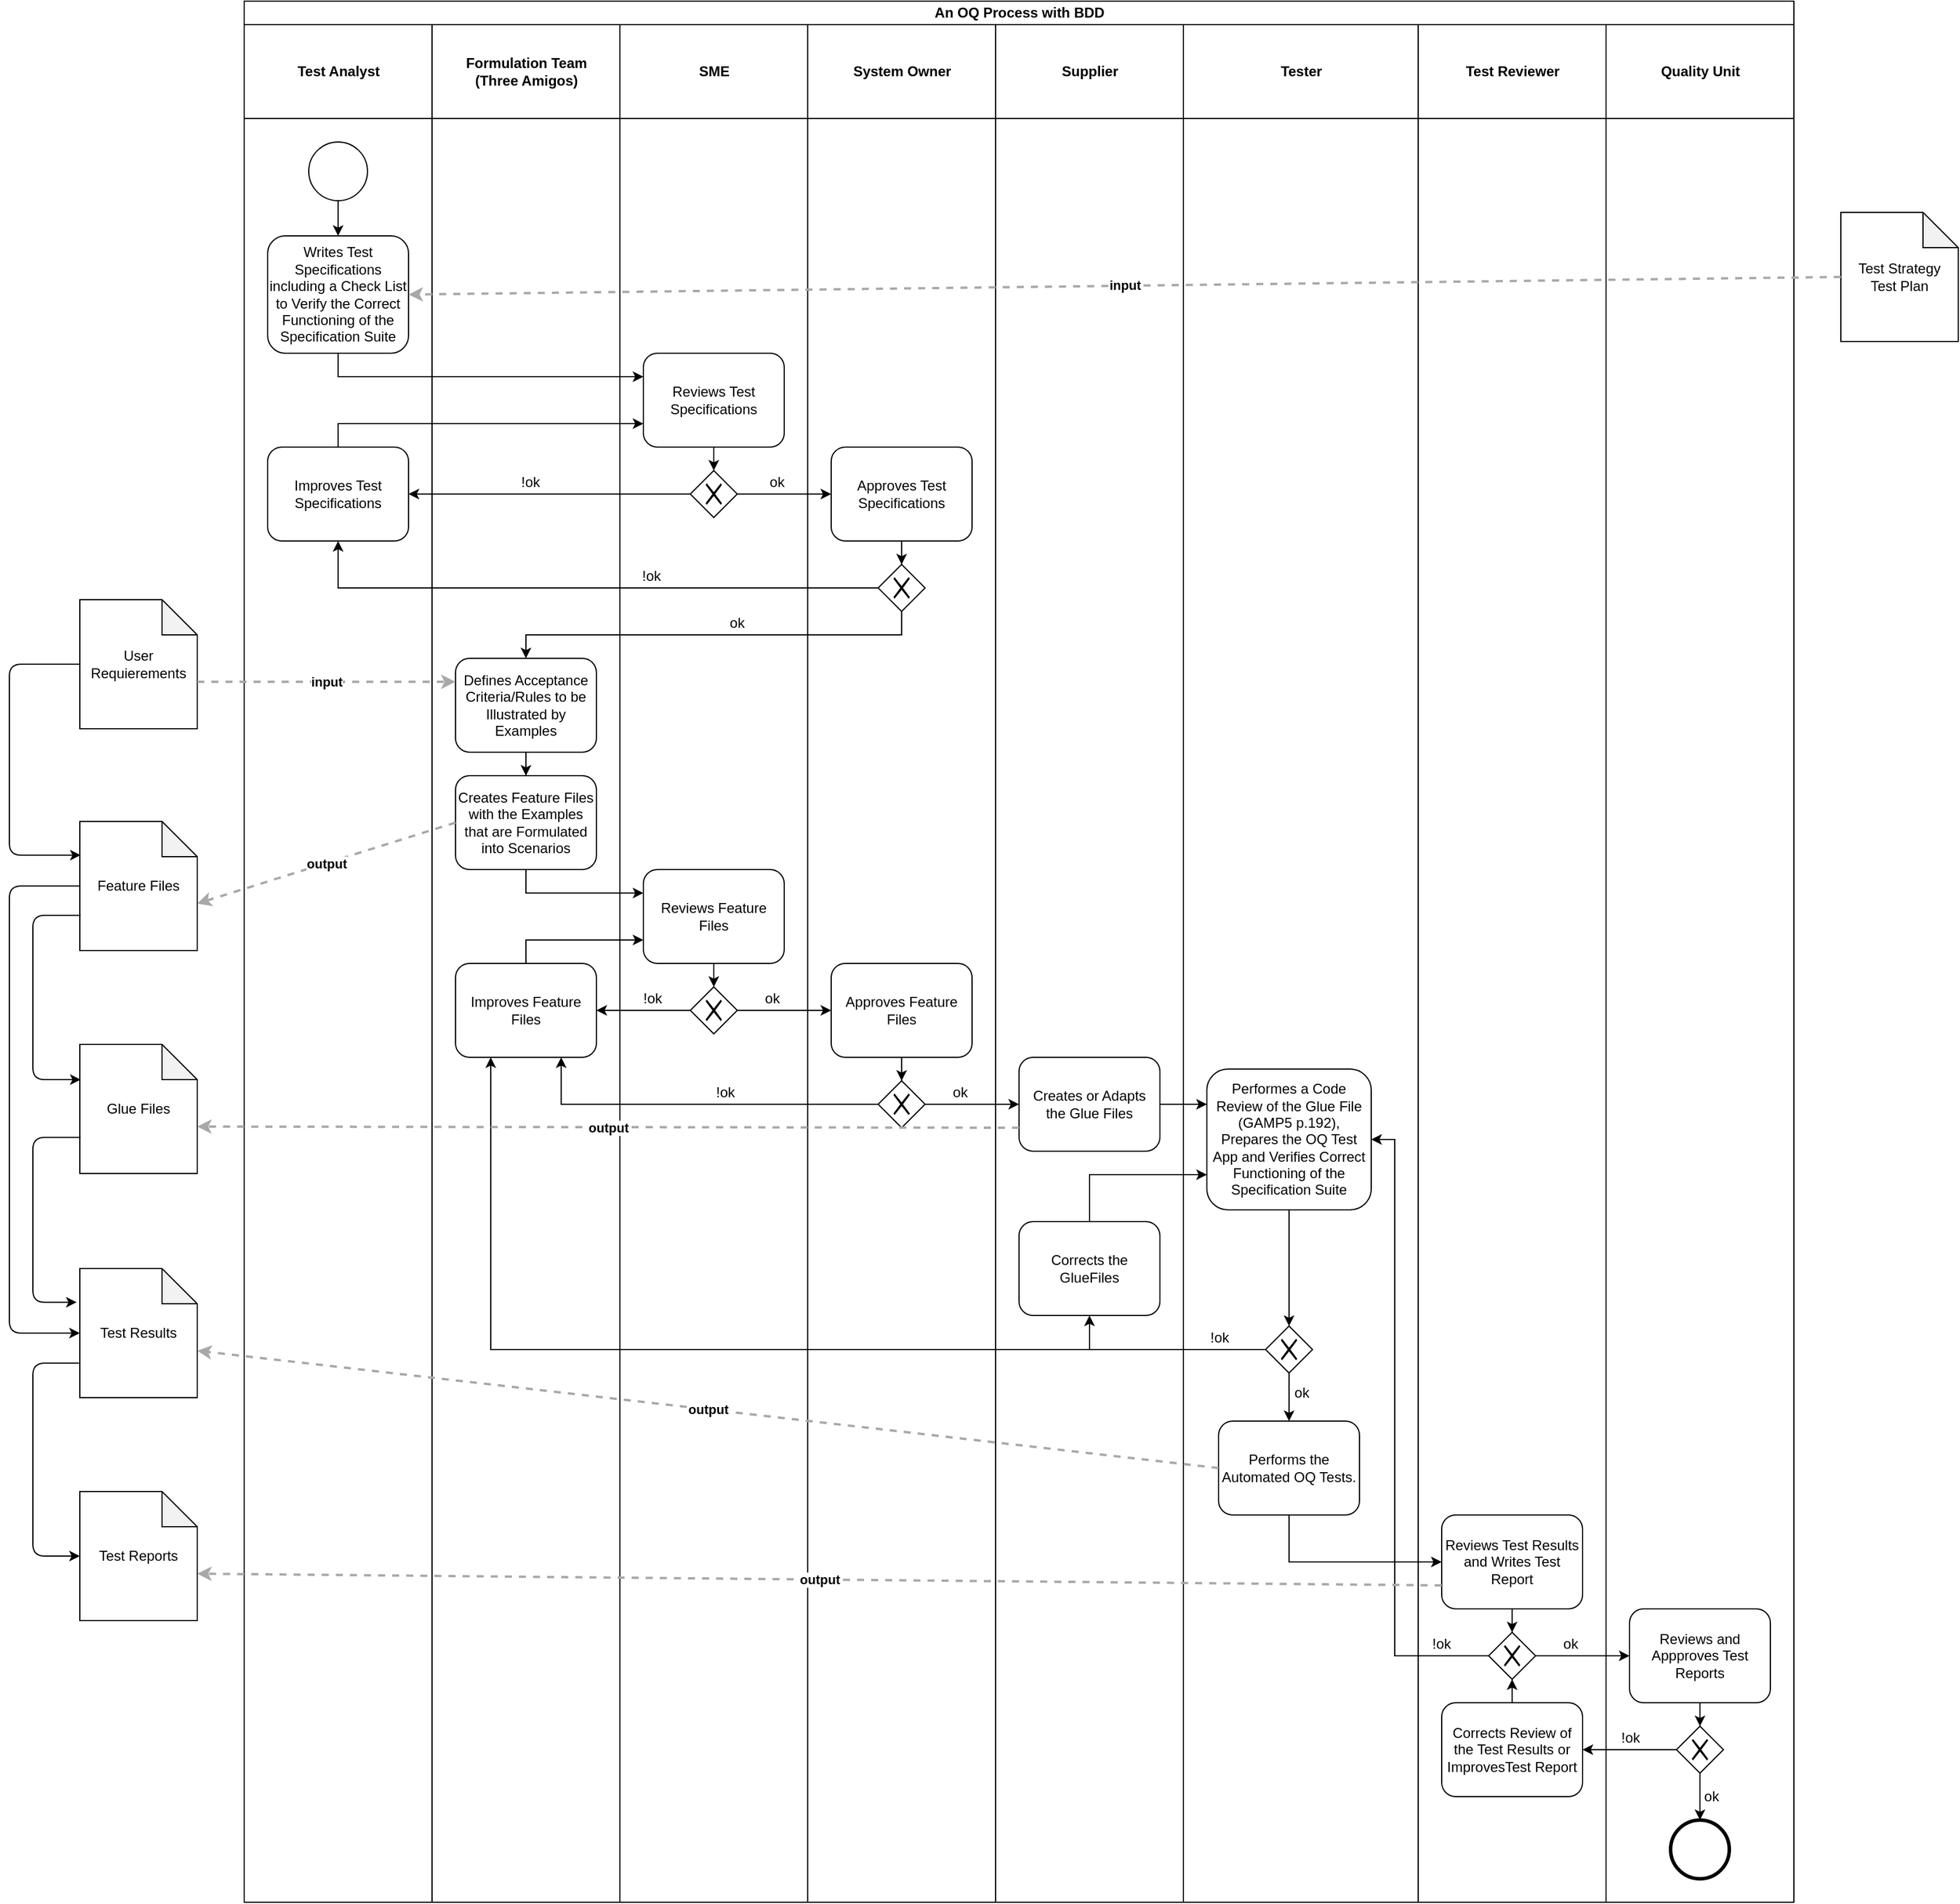 <mxfile version="13.0.1" type="device"><diagram id="J2WlAYVavAl_SOjn0Gvv" name="Page-1"><mxGraphModel dx="2508" dy="1175" grid="1" gridSize="10" guides="1" tooltips="1" connect="1" arrows="1" fold="1" page="1" pageScale="1" pageWidth="827" pageHeight="1169" math="0" shadow="0"><root><mxCell id="0"/><mxCell id="1" parent="0"/><mxCell id="BC_eplf03qGUF5eGNBo_-87" value="!ok" style="text;html=1;strokeColor=none;fillColor=none;align=center;verticalAlign=middle;whiteSpace=wrap;rounded=0;" parent="1" vertex="1"><mxGeometry x="407" y="560" width="40" height="20" as="geometry"/></mxCell><mxCell id="BC_eplf03qGUF5eGNBo_-1" value="An OQ Process with BDD" style="swimlane;html=1;childLayout=stackLayout;resizeParent=1;resizeParentMax=0;startSize=20;" parent="1" vertex="1"><mxGeometry x="80" y="80" width="1320" height="1620" as="geometry"/></mxCell><mxCell id="BC_eplf03qGUF5eGNBo_-3" value="Test Analyst" style="swimlane;html=1;startSize=80;" parent="BC_eplf03qGUF5eGNBo_-1" vertex="1"><mxGeometry y="20" width="160" height="1600" as="geometry"/></mxCell><mxCell id="BC_eplf03qGUF5eGNBo_-35" style="edgeStyle=orthogonalEdgeStyle;rounded=0;orthogonalLoop=1;jettySize=auto;html=1;entryX=0.5;entryY=0;entryDx=0;entryDy=0;" parent="BC_eplf03qGUF5eGNBo_-3" source="BC_eplf03qGUF5eGNBo_-17" target="BC_eplf03qGUF5eGNBo_-18" edge="1"><mxGeometry relative="1" as="geometry"/></mxCell><mxCell id="BC_eplf03qGUF5eGNBo_-17" value="" style="shape=mxgraph.bpmn.shape;html=1;verticalLabelPosition=bottom;labelBackgroundColor=#ffffff;verticalAlign=top;align=center;perimeter=ellipsePerimeter;outlineConnect=0;outline=standard;symbol=general;" parent="BC_eplf03qGUF5eGNBo_-3" vertex="1"><mxGeometry x="55" y="100" width="50" height="50" as="geometry"/></mxCell><mxCell id="BC_eplf03qGUF5eGNBo_-18" value="Writes Test Specifications&lt;br&gt;including a Check List to Verify the Correct Functioning of the Specification Suite" style="shape=ext;rounded=1;html=1;whiteSpace=wrap;" parent="BC_eplf03qGUF5eGNBo_-3" vertex="1"><mxGeometry x="20" y="180" width="120" height="100" as="geometry"/></mxCell><mxCell id="BC_eplf03qGUF5eGNBo_-43" value="Improves Test Specifications" style="shape=ext;rounded=1;html=1;whiteSpace=wrap;" parent="BC_eplf03qGUF5eGNBo_-3" vertex="1"><mxGeometry x="20" y="360" width="120" height="80" as="geometry"/></mxCell><mxCell id="BC_eplf03qGUF5eGNBo_-4" value="Formulation Team&lt;br&gt;(Three Amigos)" style="swimlane;html=1;startSize=80;" parent="BC_eplf03qGUF5eGNBo_-1" vertex="1"><mxGeometry x="160" y="20" width="160" height="1600" as="geometry"/></mxCell><mxCell id="BC_eplf03qGUF5eGNBo_-48" style="edgeStyle=orthogonalEdgeStyle;rounded=0;orthogonalLoop=1;jettySize=auto;html=1;entryX=0.5;entryY=0;entryDx=0;entryDy=0;" parent="BC_eplf03qGUF5eGNBo_-4" source="BC_eplf03qGUF5eGNBo_-16" target="BC_eplf03qGUF5eGNBo_-19" edge="1"><mxGeometry relative="1" as="geometry"/></mxCell><mxCell id="BC_eplf03qGUF5eGNBo_-54" value="Improves Feature Files" style="shape=ext;rounded=1;html=1;whiteSpace=wrap;" parent="BC_eplf03qGUF5eGNBo_-4" vertex="1"><mxGeometry x="20" y="800" width="120" height="80" as="geometry"/></mxCell><mxCell id="BC_eplf03qGUF5eGNBo_-16" value="Defines Acceptance Criteria/Rules to be Illustrated by Examples" style="shape=ext;rounded=1;html=1;whiteSpace=wrap;" parent="BC_eplf03qGUF5eGNBo_-4" vertex="1"><mxGeometry x="20" y="540" width="120" height="80" as="geometry"/></mxCell><mxCell id="BC_eplf03qGUF5eGNBo_-19" value="Creates Feature Files with the Examples that are Formulated into Scenarios" style="shape=ext;rounded=1;html=1;whiteSpace=wrap;" parent="BC_eplf03qGUF5eGNBo_-4" vertex="1"><mxGeometry x="20" y="640" width="120" height="80" as="geometry"/></mxCell><mxCell id="BC_eplf03qGUF5eGNBo_-11" value="SME" style="swimlane;html=1;startSize=80;" parent="BC_eplf03qGUF5eGNBo_-1" vertex="1"><mxGeometry x="320" y="20" width="160" height="1600" as="geometry"/></mxCell><mxCell id="BC_eplf03qGUF5eGNBo_-38" style="edgeStyle=orthogonalEdgeStyle;rounded=0;orthogonalLoop=1;jettySize=auto;html=1;" parent="BC_eplf03qGUF5eGNBo_-11" source="BC_eplf03qGUF5eGNBo_-29" target="BC_eplf03qGUF5eGNBo_-37" edge="1"><mxGeometry relative="1" as="geometry"/></mxCell><mxCell id="BC_eplf03qGUF5eGNBo_-37" value="" style="shape=mxgraph.bpmn.shape;html=1;verticalLabelPosition=bottom;labelBackgroundColor=#ffffff;verticalAlign=top;align=center;perimeter=rhombusPerimeter;background=gateway;outlineConnect=0;outline=none;symbol=exclusiveGw;" parent="BC_eplf03qGUF5eGNBo_-11" vertex="1"><mxGeometry x="60" y="380" width="40" height="40" as="geometry"/></mxCell><mxCell id="BC_eplf03qGUF5eGNBo_-29" value="Reviews Test Specifications" style="shape=ext;rounded=1;html=1;whiteSpace=wrap;" parent="BC_eplf03qGUF5eGNBo_-11" vertex="1"><mxGeometry x="20" y="280" width="120" height="80" as="geometry"/></mxCell><mxCell id="BC_eplf03qGUF5eGNBo_-56" style="edgeStyle=orthogonalEdgeStyle;rounded=0;orthogonalLoop=1;jettySize=auto;html=1;" parent="BC_eplf03qGUF5eGNBo_-11" source="BC_eplf03qGUF5eGNBo_-22" target="BC_eplf03qGUF5eGNBo_-55" edge="1"><mxGeometry relative="1" as="geometry"/></mxCell><mxCell id="BC_eplf03qGUF5eGNBo_-22" value="Reviews Feature Files" style="shape=ext;rounded=1;html=1;whiteSpace=wrap;" parent="BC_eplf03qGUF5eGNBo_-11" vertex="1"><mxGeometry x="20" y="720" width="120" height="80" as="geometry"/></mxCell><mxCell id="BC_eplf03qGUF5eGNBo_-55" value="" style="shape=mxgraph.bpmn.shape;html=1;verticalLabelPosition=bottom;labelBackgroundColor=#ffffff;verticalAlign=top;align=center;perimeter=rhombusPerimeter;background=gateway;outlineConnect=0;outline=none;symbol=exclusiveGw;" parent="BC_eplf03qGUF5eGNBo_-11" vertex="1"><mxGeometry x="60" y="820" width="40" height="40" as="geometry"/></mxCell><mxCell id="BC_eplf03qGUF5eGNBo_-104" value="!ok" style="text;html=1;strokeColor=none;fillColor=none;align=center;verticalAlign=middle;whiteSpace=wrap;rounded=0;" parent="BC_eplf03qGUF5eGNBo_-11" vertex="1"><mxGeometry x="70" y="900" width="40" height="20" as="geometry"/></mxCell><mxCell id="BC_eplf03qGUF5eGNBo_-101" value="ok" style="text;html=1;strokeColor=none;fillColor=none;align=center;verticalAlign=middle;whiteSpace=wrap;rounded=0;" parent="BC_eplf03qGUF5eGNBo_-11" vertex="1"><mxGeometry x="80" y="500" width="40" height="20" as="geometry"/></mxCell><mxCell id="BC_eplf03qGUF5eGNBo_-96" value="ok" style="text;html=1;strokeColor=none;fillColor=none;align=center;verticalAlign=middle;whiteSpace=wrap;rounded=0;" parent="BC_eplf03qGUF5eGNBo_-11" vertex="1"><mxGeometry x="110" y="820" width="40" height="20" as="geometry"/></mxCell><mxCell id="BC_eplf03qGUF5eGNBo_-20" value="System Owner" style="swimlane;html=1;startSize=80;" parent="BC_eplf03qGUF5eGNBo_-1" vertex="1"><mxGeometry x="480" y="20" width="160" height="1600" as="geometry"/></mxCell><mxCell id="BC_eplf03qGUF5eGNBo_-41" style="edgeStyle=orthogonalEdgeStyle;rounded=0;orthogonalLoop=1;jettySize=auto;html=1;entryX=0.5;entryY=0;entryDx=0;entryDy=0;" parent="BC_eplf03qGUF5eGNBo_-20" source="BC_eplf03qGUF5eGNBo_-30" target="BC_eplf03qGUF5eGNBo_-51" edge="1"><mxGeometry relative="1" as="geometry"><mxPoint x="80" y="480" as="targetPoint"/></mxGeometry></mxCell><mxCell id="BC_eplf03qGUF5eGNBo_-61" value="" style="shape=mxgraph.bpmn.shape;html=1;verticalLabelPosition=bottom;labelBackgroundColor=#ffffff;verticalAlign=top;align=center;perimeter=rhombusPerimeter;background=gateway;outlineConnect=0;outline=none;symbol=exclusiveGw;" parent="BC_eplf03qGUF5eGNBo_-20" vertex="1"><mxGeometry x="60" y="900" width="40" height="40" as="geometry"/></mxCell><mxCell id="BC_eplf03qGUF5eGNBo_-62" style="edgeStyle=orthogonalEdgeStyle;rounded=0;orthogonalLoop=1;jettySize=auto;html=1;entryX=0.5;entryY=0;entryDx=0;entryDy=0;" parent="BC_eplf03qGUF5eGNBo_-20" source="BC_eplf03qGUF5eGNBo_-25" target="BC_eplf03qGUF5eGNBo_-61" edge="1"><mxGeometry relative="1" as="geometry"/></mxCell><mxCell id="BC_eplf03qGUF5eGNBo_-25" value="Approves Feature Files" style="shape=ext;rounded=1;html=1;whiteSpace=wrap;" parent="BC_eplf03qGUF5eGNBo_-20" vertex="1"><mxGeometry x="20" y="800" width="120" height="80" as="geometry"/></mxCell><mxCell id="BC_eplf03qGUF5eGNBo_-30" value="Approves Test Specifications" style="shape=ext;rounded=1;html=1;whiteSpace=wrap;" parent="BC_eplf03qGUF5eGNBo_-20" vertex="1"><mxGeometry x="20" y="360" width="120" height="80" as="geometry"/></mxCell><mxCell id="BC_eplf03qGUF5eGNBo_-51" value="" style="shape=mxgraph.bpmn.shape;html=1;verticalLabelPosition=bottom;labelBackgroundColor=#ffffff;verticalAlign=top;align=center;perimeter=rhombusPerimeter;background=gateway;outlineConnect=0;outline=none;symbol=exclusiveGw;" parent="BC_eplf03qGUF5eGNBo_-20" vertex="1"><mxGeometry x="60" y="460" width="40" height="40" as="geometry"/></mxCell><mxCell id="BC_eplf03qGUF5eGNBo_-86" value="ok" style="text;html=1;strokeColor=none;fillColor=none;align=center;verticalAlign=middle;whiteSpace=wrap;rounded=0;" parent="BC_eplf03qGUF5eGNBo_-20" vertex="1"><mxGeometry x="110" y="900" width="40" height="20" as="geometry"/></mxCell><mxCell id="BC_eplf03qGUF5eGNBo_-12" value="Supplier" style="swimlane;html=1;startSize=80;" parent="BC_eplf03qGUF5eGNBo_-1" vertex="1"><mxGeometry x="640" y="20" width="160" height="1600" as="geometry"/></mxCell><mxCell id="BC_eplf03qGUF5eGNBo_-88" value="Creates or Adapts &lt;br&gt;the Glue Files" style="shape=ext;rounded=1;html=1;whiteSpace=wrap;" parent="BC_eplf03qGUF5eGNBo_-12" vertex="1"><mxGeometry x="20" y="880" width="120" height="80" as="geometry"/></mxCell><mxCell id="BC_eplf03qGUF5eGNBo_-91" value="Corrects the GlueFiles" style="shape=ext;rounded=1;html=1;whiteSpace=wrap;" parent="BC_eplf03qGUF5eGNBo_-12" vertex="1"><mxGeometry x="20" y="1020" width="120" height="80" as="geometry"/></mxCell><mxCell id="BC_eplf03qGUF5eGNBo_-13" value="Tester" style="swimlane;html=1;startSize=80;" parent="BC_eplf03qGUF5eGNBo_-1" vertex="1"><mxGeometry x="800" y="20" width="200" height="1600" as="geometry"/></mxCell><mxCell id="BC_eplf03qGUF5eGNBo_-73" style="edgeStyle=orthogonalEdgeStyle;rounded=0;orthogonalLoop=1;jettySize=auto;html=1;" parent="BC_eplf03qGUF5eGNBo_-13" source="BC_eplf03qGUF5eGNBo_-71" target="BC_eplf03qGUF5eGNBo_-26" edge="1"><mxGeometry relative="1" as="geometry"/></mxCell><mxCell id="BC_eplf03qGUF5eGNBo_-89" style="edgeStyle=orthogonalEdgeStyle;rounded=0;orthogonalLoop=1;jettySize=auto;html=1;entryX=0.5;entryY=0;entryDx=0;entryDy=0;" parent="BC_eplf03qGUF5eGNBo_-13" source="BC_eplf03qGUF5eGNBo_-27" target="BC_eplf03qGUF5eGNBo_-71" edge="1"><mxGeometry relative="1" as="geometry"/></mxCell><mxCell id="BC_eplf03qGUF5eGNBo_-71" value="" style="shape=mxgraph.bpmn.shape;html=1;verticalLabelPosition=bottom;labelBackgroundColor=#ffffff;verticalAlign=top;align=center;perimeter=rhombusPerimeter;background=gateway;outlineConnect=0;outline=none;symbol=exclusiveGw;" parent="BC_eplf03qGUF5eGNBo_-13" vertex="1"><mxGeometry x="70" y="1109" width="40" height="40" as="geometry"/></mxCell><mxCell id="BC_eplf03qGUF5eGNBo_-27" value="Performes a Code Review of the Glue File (GAMP5 p.192), Prepares the OQ Test App and Verifies Correct Functioning of the Specification Suite" style="shape=ext;rounded=1;html=1;whiteSpace=wrap;" parent="BC_eplf03qGUF5eGNBo_-13" vertex="1"><mxGeometry x="20" y="890" width="140" height="120" as="geometry"/></mxCell><mxCell id="BC_eplf03qGUF5eGNBo_-26" value="Performs the Automated OQ Tests." style="shape=ext;rounded=1;html=1;whiteSpace=wrap;" parent="BC_eplf03qGUF5eGNBo_-13" vertex="1"><mxGeometry x="30" y="1190" width="120" height="80" as="geometry"/></mxCell><mxCell id="BC_eplf03qGUF5eGNBo_-14" value="Test Reviewer" style="swimlane;html=1;startSize=80;" parent="BC_eplf03qGUF5eGNBo_-1" vertex="1"><mxGeometry x="1000" y="20" width="160" height="1600" as="geometry"/></mxCell><mxCell id="BC_eplf03qGUF5eGNBo_-81" style="edgeStyle=orthogonalEdgeStyle;rounded=0;orthogonalLoop=1;jettySize=auto;html=1;entryX=0.5;entryY=1;entryDx=0;entryDy=0;" parent="BC_eplf03qGUF5eGNBo_-14" source="BC_eplf03qGUF5eGNBo_-32" target="BC_eplf03qGUF5eGNBo_-74" edge="1"><mxGeometry relative="1" as="geometry"/></mxCell><mxCell id="BC_eplf03qGUF5eGNBo_-75" style="edgeStyle=orthogonalEdgeStyle;rounded=0;orthogonalLoop=1;jettySize=auto;html=1;entryX=0.5;entryY=0;entryDx=0;entryDy=0;" parent="BC_eplf03qGUF5eGNBo_-14" source="BC_eplf03qGUF5eGNBo_-31" target="BC_eplf03qGUF5eGNBo_-74" edge="1"><mxGeometry relative="1" as="geometry"/></mxCell><mxCell id="BC_eplf03qGUF5eGNBo_-109" value="!ok" style="text;html=1;strokeColor=none;fillColor=none;align=center;verticalAlign=middle;whiteSpace=wrap;rounded=0;" parent="BC_eplf03qGUF5eGNBo_-14" vertex="1"><mxGeometry y="1370" width="40" height="20" as="geometry"/></mxCell><mxCell id="BC_eplf03qGUF5eGNBo_-108" value="!ok" style="text;html=1;strokeColor=none;fillColor=none;align=center;verticalAlign=middle;whiteSpace=wrap;rounded=0;" parent="BC_eplf03qGUF5eGNBo_-14" vertex="1"><mxGeometry x="50" y="1460" width="40" height="20" as="geometry"/></mxCell><mxCell id="BC_eplf03qGUF5eGNBo_-74" value="" style="shape=mxgraph.bpmn.shape;html=1;verticalLabelPosition=bottom;labelBackgroundColor=#ffffff;verticalAlign=top;align=center;perimeter=rhombusPerimeter;background=gateway;outlineConnect=0;outline=none;symbol=exclusiveGw;" parent="BC_eplf03qGUF5eGNBo_-14" vertex="1"><mxGeometry x="60" y="1370" width="40" height="40" as="geometry"/></mxCell><mxCell id="BC_eplf03qGUF5eGNBo_-32" value="Corrects Review of the Test Results or ImprovesTest Report" style="shape=ext;rounded=1;html=1;whiteSpace=wrap;" parent="BC_eplf03qGUF5eGNBo_-14" vertex="1"><mxGeometry x="20" y="1430" width="120" height="80" as="geometry"/></mxCell><mxCell id="BC_eplf03qGUF5eGNBo_-31" value="Reviews Test Results and Writes Test Report" style="shape=ext;rounded=1;html=1;whiteSpace=wrap;" parent="BC_eplf03qGUF5eGNBo_-14" vertex="1"><mxGeometry x="20" y="1270" width="120" height="80" as="geometry"/></mxCell><mxCell id="BC_eplf03qGUF5eGNBo_-99" value="ok" style="text;html=1;strokeColor=none;fillColor=none;align=center;verticalAlign=middle;whiteSpace=wrap;rounded=0;" parent="BC_eplf03qGUF5eGNBo_-14" vertex="1"><mxGeometry x="110" y="1370" width="40" height="20" as="geometry"/></mxCell><mxCell id="BC_eplf03qGUF5eGNBo_-15" value="Quality Unit" style="swimlane;html=1;startSize=80;" parent="BC_eplf03qGUF5eGNBo_-1" vertex="1"><mxGeometry x="1160" y="20" width="160" height="1600" as="geometry"/></mxCell><mxCell id="BC_eplf03qGUF5eGNBo_-83" style="edgeStyle=orthogonalEdgeStyle;rounded=0;orthogonalLoop=1;jettySize=auto;html=1;entryX=0.5;entryY=0;entryDx=0;entryDy=0;" parent="BC_eplf03qGUF5eGNBo_-15" source="BC_eplf03qGUF5eGNBo_-33" target="BC_eplf03qGUF5eGNBo_-82" edge="1"><mxGeometry relative="1" as="geometry"/></mxCell><mxCell id="BC_eplf03qGUF5eGNBo_-85" style="edgeStyle=orthogonalEdgeStyle;rounded=0;orthogonalLoop=1;jettySize=auto;html=1;entryX=0.5;entryY=0;entryDx=0;entryDy=0;" parent="BC_eplf03qGUF5eGNBo_-15" source="BC_eplf03qGUF5eGNBo_-82" target="BC_eplf03qGUF5eGNBo_-34" edge="1"><mxGeometry relative="1" as="geometry"/></mxCell><mxCell id="BC_eplf03qGUF5eGNBo_-107" value="!ok" style="text;html=1;strokeColor=none;fillColor=none;align=center;verticalAlign=middle;whiteSpace=wrap;rounded=0;" parent="BC_eplf03qGUF5eGNBo_-15" vertex="1"><mxGeometry x="1" y="1450" width="40" height="20" as="geometry"/></mxCell><mxCell id="BC_eplf03qGUF5eGNBo_-34" value="" style="shape=mxgraph.bpmn.shape;html=1;verticalLabelPosition=bottom;labelBackgroundColor=#ffffff;verticalAlign=top;align=center;perimeter=ellipsePerimeter;outlineConnect=0;outline=end;symbol=general;" parent="BC_eplf03qGUF5eGNBo_-15" vertex="1"><mxGeometry x="55" y="1530" width="50" height="50" as="geometry"/></mxCell><mxCell id="BC_eplf03qGUF5eGNBo_-82" value="" style="shape=mxgraph.bpmn.shape;html=1;verticalLabelPosition=bottom;labelBackgroundColor=#ffffff;verticalAlign=top;align=center;perimeter=rhombusPerimeter;background=gateway;outlineConnect=0;outline=none;symbol=exclusiveGw;" parent="BC_eplf03qGUF5eGNBo_-15" vertex="1"><mxGeometry x="60" y="1450" width="40" height="40" as="geometry"/></mxCell><mxCell id="BC_eplf03qGUF5eGNBo_-33" value="Reviews and Appproves Test Reports" style="shape=ext;rounded=1;html=1;whiteSpace=wrap;" parent="BC_eplf03qGUF5eGNBo_-15" vertex="1"><mxGeometry x="20" y="1350" width="120" height="80" as="geometry"/></mxCell><mxCell id="BC_eplf03qGUF5eGNBo_-98" value="ok" style="text;html=1;strokeColor=none;fillColor=none;align=center;verticalAlign=middle;whiteSpace=wrap;rounded=0;" parent="BC_eplf03qGUF5eGNBo_-15" vertex="1"><mxGeometry x="70" y="1500" width="40" height="20" as="geometry"/></mxCell><mxCell id="BC_eplf03qGUF5eGNBo_-36" style="edgeStyle=orthogonalEdgeStyle;rounded=0;orthogonalLoop=1;jettySize=auto;html=1;entryX=0;entryY=0.25;entryDx=0;entryDy=0;exitX=0.5;exitY=1;exitDx=0;exitDy=0;" parent="BC_eplf03qGUF5eGNBo_-1" source="BC_eplf03qGUF5eGNBo_-18" target="BC_eplf03qGUF5eGNBo_-29" edge="1"><mxGeometry relative="1" as="geometry"/></mxCell><mxCell id="BC_eplf03qGUF5eGNBo_-39" style="edgeStyle=orthogonalEdgeStyle;rounded=0;orthogonalLoop=1;jettySize=auto;html=1;entryX=0;entryY=0.5;entryDx=0;entryDy=0;" parent="BC_eplf03qGUF5eGNBo_-1" source="BC_eplf03qGUF5eGNBo_-37" target="BC_eplf03qGUF5eGNBo_-30" edge="1"><mxGeometry relative="1" as="geometry"/></mxCell><mxCell id="BC_eplf03qGUF5eGNBo_-42" style="edgeStyle=orthogonalEdgeStyle;rounded=0;orthogonalLoop=1;jettySize=auto;html=1;exitX=0.5;exitY=1;exitDx=0;exitDy=0;" parent="BC_eplf03qGUF5eGNBo_-1" source="BC_eplf03qGUF5eGNBo_-51" target="BC_eplf03qGUF5eGNBo_-16" edge="1"><mxGeometry relative="1" as="geometry"><mxPoint x="560" y="550" as="sourcePoint"/></mxGeometry></mxCell><mxCell id="BC_eplf03qGUF5eGNBo_-44" style="edgeStyle=orthogonalEdgeStyle;rounded=0;orthogonalLoop=1;jettySize=auto;html=1;entryX=1;entryY=0.5;entryDx=0;entryDy=0;" parent="BC_eplf03qGUF5eGNBo_-1" source="BC_eplf03qGUF5eGNBo_-37" target="BC_eplf03qGUF5eGNBo_-43" edge="1"><mxGeometry relative="1" as="geometry"/></mxCell><mxCell id="BC_eplf03qGUF5eGNBo_-46" style="edgeStyle=orthogonalEdgeStyle;rounded=0;orthogonalLoop=1;jettySize=auto;html=1;entryX=0;entryY=0.75;entryDx=0;entryDy=0;exitX=0.5;exitY=0;exitDx=0;exitDy=0;" parent="BC_eplf03qGUF5eGNBo_-1" source="BC_eplf03qGUF5eGNBo_-43" target="BC_eplf03qGUF5eGNBo_-29" edge="1"><mxGeometry relative="1" as="geometry"><Array as="points"><mxPoint x="80" y="360"/></Array></mxGeometry></mxCell><mxCell id="BC_eplf03qGUF5eGNBo_-47" style="edgeStyle=orthogonalEdgeStyle;rounded=0;orthogonalLoop=1;jettySize=auto;html=1;entryX=0.5;entryY=1;entryDx=0;entryDy=0;exitX=0;exitY=0.5;exitDx=0;exitDy=0;" parent="BC_eplf03qGUF5eGNBo_-1" source="BC_eplf03qGUF5eGNBo_-51" target="BC_eplf03qGUF5eGNBo_-43" edge="1"><mxGeometry relative="1" as="geometry"><mxPoint x="535" y="525" as="sourcePoint"/></mxGeometry></mxCell><mxCell id="BC_eplf03qGUF5eGNBo_-50" style="edgeStyle=orthogonalEdgeStyle;rounded=0;orthogonalLoop=1;jettySize=auto;html=1;entryX=0;entryY=0.25;entryDx=0;entryDy=0;exitX=0.5;exitY=1;exitDx=0;exitDy=0;" parent="BC_eplf03qGUF5eGNBo_-1" source="BC_eplf03qGUF5eGNBo_-19" target="BC_eplf03qGUF5eGNBo_-22" edge="1"><mxGeometry relative="1" as="geometry"/></mxCell><mxCell id="BC_eplf03qGUF5eGNBo_-57" style="edgeStyle=orthogonalEdgeStyle;rounded=0;orthogonalLoop=1;jettySize=auto;html=1;entryX=0;entryY=0.5;entryDx=0;entryDy=0;" parent="BC_eplf03qGUF5eGNBo_-1" source="BC_eplf03qGUF5eGNBo_-55" target="BC_eplf03qGUF5eGNBo_-25" edge="1"><mxGeometry relative="1" as="geometry"/></mxCell><mxCell id="BC_eplf03qGUF5eGNBo_-58" style="edgeStyle=orthogonalEdgeStyle;rounded=0;orthogonalLoop=1;jettySize=auto;html=1;entryX=1;entryY=0.5;entryDx=0;entryDy=0;" parent="BC_eplf03qGUF5eGNBo_-1" source="BC_eplf03qGUF5eGNBo_-55" target="BC_eplf03qGUF5eGNBo_-54" edge="1"><mxGeometry relative="1" as="geometry"/></mxCell><mxCell id="BC_eplf03qGUF5eGNBo_-60" style="edgeStyle=orthogonalEdgeStyle;rounded=0;orthogonalLoop=1;jettySize=auto;html=1;entryX=0;entryY=0.75;entryDx=0;entryDy=0;" parent="BC_eplf03qGUF5eGNBo_-1" source="BC_eplf03qGUF5eGNBo_-54" target="BC_eplf03qGUF5eGNBo_-22" edge="1"><mxGeometry relative="1" as="geometry"><Array as="points"><mxPoint x="240" y="800"/></Array></mxGeometry></mxCell><mxCell id="BC_eplf03qGUF5eGNBo_-63" style="edgeStyle=orthogonalEdgeStyle;rounded=0;orthogonalLoop=1;jettySize=auto;html=1;entryX=0.75;entryY=1;entryDx=0;entryDy=0;" parent="BC_eplf03qGUF5eGNBo_-1" source="BC_eplf03qGUF5eGNBo_-61" target="BC_eplf03qGUF5eGNBo_-54" edge="1"><mxGeometry relative="1" as="geometry"/></mxCell><mxCell id="BC_eplf03qGUF5eGNBo_-64" style="edgeStyle=orthogonalEdgeStyle;rounded=0;orthogonalLoop=1;jettySize=auto;html=1;entryX=0;entryY=0.5;entryDx=0;entryDy=0;" parent="BC_eplf03qGUF5eGNBo_-1" source="BC_eplf03qGUF5eGNBo_-61" target="BC_eplf03qGUF5eGNBo_-88" edge="1"><mxGeometry relative="1" as="geometry"><mxPoint x="620" y="950" as="targetPoint"/></mxGeometry></mxCell><mxCell id="BC_eplf03qGUF5eGNBo_-70" style="edgeStyle=orthogonalEdgeStyle;rounded=0;orthogonalLoop=1;jettySize=auto;html=1;entryX=0;entryY=0.5;entryDx=0;entryDy=0;exitX=0.5;exitY=1;exitDx=0;exitDy=0;" parent="BC_eplf03qGUF5eGNBo_-1" source="BC_eplf03qGUF5eGNBo_-26" target="BC_eplf03qGUF5eGNBo_-31" edge="1"><mxGeometry relative="1" as="geometry"/></mxCell><mxCell id="BC_eplf03qGUF5eGNBo_-77" style="edgeStyle=orthogonalEdgeStyle;rounded=0;orthogonalLoop=1;jettySize=auto;html=1;entryX=0;entryY=0.5;entryDx=0;entryDy=0;" parent="BC_eplf03qGUF5eGNBo_-1" source="BC_eplf03qGUF5eGNBo_-74" target="BC_eplf03qGUF5eGNBo_-33" edge="1"><mxGeometry relative="1" as="geometry"/></mxCell><mxCell id="BC_eplf03qGUF5eGNBo_-78" style="edgeStyle=orthogonalEdgeStyle;rounded=0;orthogonalLoop=1;jettySize=auto;html=1;entryX=1;entryY=0.5;entryDx=0;entryDy=0;exitX=0;exitY=0.5;exitDx=0;exitDy=0;" parent="BC_eplf03qGUF5eGNBo_-1" source="BC_eplf03qGUF5eGNBo_-74" target="BC_eplf03qGUF5eGNBo_-27" edge="1"><mxGeometry relative="1" as="geometry"><Array as="points"><mxPoint x="980" y="1410"/><mxPoint x="980" y="970"/></Array></mxGeometry></mxCell><mxCell id="BC_eplf03qGUF5eGNBo_-84" style="edgeStyle=orthogonalEdgeStyle;rounded=0;orthogonalLoop=1;jettySize=auto;html=1;entryX=1;entryY=0.5;entryDx=0;entryDy=0;" parent="BC_eplf03qGUF5eGNBo_-1" source="BC_eplf03qGUF5eGNBo_-82" target="BC_eplf03qGUF5eGNBo_-32" edge="1"><mxGeometry relative="1" as="geometry"/></mxCell><mxCell id="BC_eplf03qGUF5eGNBo_-90" style="edgeStyle=orthogonalEdgeStyle;rounded=0;orthogonalLoop=1;jettySize=auto;html=1;entryX=0;entryY=0.25;entryDx=0;entryDy=0;" parent="BC_eplf03qGUF5eGNBo_-1" source="BC_eplf03qGUF5eGNBo_-88" target="BC_eplf03qGUF5eGNBo_-27" edge="1"><mxGeometry relative="1" as="geometry"/></mxCell><mxCell id="BC_eplf03qGUF5eGNBo_-92" style="edgeStyle=orthogonalEdgeStyle;rounded=0;orthogonalLoop=1;jettySize=auto;html=1;entryX=0.5;entryY=1;entryDx=0;entryDy=0;" parent="BC_eplf03qGUF5eGNBo_-1" source="BC_eplf03qGUF5eGNBo_-71" target="BC_eplf03qGUF5eGNBo_-91" edge="1"><mxGeometry relative="1" as="geometry"/></mxCell><mxCell id="BC_eplf03qGUF5eGNBo_-93" style="edgeStyle=orthogonalEdgeStyle;rounded=0;orthogonalLoop=1;jettySize=auto;html=1;entryX=0;entryY=0.75;entryDx=0;entryDy=0;" parent="BC_eplf03qGUF5eGNBo_-1" source="BC_eplf03qGUF5eGNBo_-91" target="BC_eplf03qGUF5eGNBo_-27" edge="1"><mxGeometry relative="1" as="geometry"><Array as="points"><mxPoint x="720" y="1000"/></Array></mxGeometry></mxCell><mxCell id="BC_eplf03qGUF5eGNBo_-94" style="edgeStyle=orthogonalEdgeStyle;rounded=0;orthogonalLoop=1;jettySize=auto;html=1;entryX=0.25;entryY=1;entryDx=0;entryDy=0;" parent="BC_eplf03qGUF5eGNBo_-1" source="BC_eplf03qGUF5eGNBo_-71" target="BC_eplf03qGUF5eGNBo_-54" edge="1"><mxGeometry relative="1" as="geometry"/></mxCell><mxCell id="BC_eplf03qGUF5eGNBo_-97" value="ok" style="text;html=1;strokeColor=none;fillColor=none;align=center;verticalAlign=middle;whiteSpace=wrap;rounded=0;" parent="1" vertex="1"><mxGeometry x="514" y="480" width="40" height="20" as="geometry"/></mxCell><mxCell id="BC_eplf03qGUF5eGNBo_-100" value="ok" style="text;html=1;strokeColor=none;fillColor=none;align=center;verticalAlign=middle;whiteSpace=wrap;rounded=0;" parent="1" vertex="1"><mxGeometry x="961" y="1256" width="40" height="20" as="geometry"/></mxCell><mxCell id="BC_eplf03qGUF5eGNBo_-102" value="!ok" style="text;html=1;strokeColor=none;fillColor=none;align=center;verticalAlign=middle;whiteSpace=wrap;rounded=0;" parent="1" vertex="1"><mxGeometry x="304" y="480" width="40" height="20" as="geometry"/></mxCell><mxCell id="BC_eplf03qGUF5eGNBo_-103" value="!ok" style="text;html=1;strokeColor=none;fillColor=none;align=center;verticalAlign=middle;whiteSpace=wrap;rounded=0;" parent="1" vertex="1"><mxGeometry x="891" y="1209" width="40" height="20" as="geometry"/></mxCell><mxCell id="BC_eplf03qGUF5eGNBo_-105" value="!ok" style="text;html=1;strokeColor=none;fillColor=none;align=center;verticalAlign=middle;whiteSpace=wrap;rounded=0;" parent="1" vertex="1"><mxGeometry x="408" y="920" width="40" height="20" as="geometry"/></mxCell><mxCell id="BC_eplf03qGUF5eGNBo_-111" value="User Requierements" style="shape=note;whiteSpace=wrap;html=1;backgroundOutline=1;darkOpacity=0.05;" parent="1" vertex="1"><mxGeometry x="-60" y="590" width="100" height="110" as="geometry"/></mxCell><mxCell id="BC_eplf03qGUF5eGNBo_-114" value="Feature Files" style="shape=note;whiteSpace=wrap;html=1;backgroundOutline=1;darkOpacity=0.05;" parent="1" vertex="1"><mxGeometry x="-60" y="779" width="100" height="110" as="geometry"/></mxCell><mxCell id="BC_eplf03qGUF5eGNBo_-117" value="" style="edgeStyle=elbowEdgeStyle;elbow=horizontal;endArrow=classic;html=1;exitX=0;exitY=0.5;exitDx=0;exitDy=0;exitPerimeter=0;entryX=0.007;entryY=0.261;entryDx=0;entryDy=0;entryPerimeter=0;" parent="1" edge="1" target="BC_eplf03qGUF5eGNBo_-114" source="BC_eplf03qGUF5eGNBo_-111"><mxGeometry width="50" height="50" relative="1" as="geometry"><mxPoint x="-64.7" y="680" as="sourcePoint"/><mxPoint x="-65" y="1000" as="targetPoint"/><Array as="points"><mxPoint x="-120" y="800"/></Array></mxGeometry></mxCell><mxCell id="BC_eplf03qGUF5eGNBo_-118" value="&lt;div style=&quot;text-align: left&quot;&gt;&lt;div style=&quot;text-align: center&quot;&gt;&lt;b&gt;input&lt;/b&gt;&lt;/div&gt;&lt;/div&gt;" style="edgeStyle=none;rounded=0;html=1;entryX=0;entryY=0.25;jettySize=auto;orthogonalLoop=1;strokeColor=#A8A8A8;strokeWidth=2;fontColor=#000000;jumpStyle=none;dashed=1;entryDx=0;entryDy=0;exitX=0;exitY=0;exitDx=100;exitDy=70;exitPerimeter=0;" parent="1" source="BC_eplf03qGUF5eGNBo_-111" target="BC_eplf03qGUF5eGNBo_-16" edge="1"><mxGeometry width="200" relative="1" as="geometry"><mxPoint x="60" y="585" as="sourcePoint"/><mxPoint x="150" y="740" as="targetPoint"/></mxGeometry></mxCell><mxCell id="BC_eplf03qGUF5eGNBo_-121" value="&lt;div style=&quot;text-align: left&quot;&gt;&lt;div style=&quot;text-align: center&quot;&gt;&lt;b&gt;output&lt;/b&gt;&lt;/div&gt;&lt;/div&gt;" style="edgeStyle=none;rounded=0;html=1;entryX=0;entryY=0;jettySize=auto;orthogonalLoop=1;strokeColor=#A8A8A8;strokeWidth=2;fontColor=#000000;jumpStyle=none;dashed=1;entryDx=100;entryDy=70;entryPerimeter=0;exitX=0;exitY=0.5;exitDx=0;exitDy=0;" parent="1" source="BC_eplf03qGUF5eGNBo_-19" target="BC_eplf03qGUF5eGNBo_-114" edge="1"><mxGeometry width="200" relative="1" as="geometry"><mxPoint x="480.04" y="360" as="sourcePoint"/><mxPoint x="240.7" y="566.63" as="targetPoint"/></mxGeometry></mxCell><mxCell id="BC_eplf03qGUF5eGNBo_-126" value="Glue Files" style="shape=note;whiteSpace=wrap;html=1;backgroundOutline=1;darkOpacity=0.05;" parent="1" vertex="1"><mxGeometry x="-60" y="969" width="100" height="110" as="geometry"/></mxCell><mxCell id="BC_eplf03qGUF5eGNBo_-127" value="Test Results" style="shape=note;whiteSpace=wrap;html=1;backgroundOutline=1;darkOpacity=0.05;" parent="1" vertex="1"><mxGeometry x="-60" y="1160" width="100" height="110" as="geometry"/></mxCell><mxCell id="BC_eplf03qGUF5eGNBo_-128" value="Test Reports" style="shape=note;whiteSpace=wrap;html=1;backgroundOutline=1;darkOpacity=0.05;" parent="1" vertex="1"><mxGeometry x="-60" y="1350" width="100" height="110" as="geometry"/></mxCell><mxCell id="BC_eplf03qGUF5eGNBo_-129" value="" style="edgeStyle=elbowEdgeStyle;elbow=horizontal;endArrow=classic;html=1;exitX=0.007;exitY=0.727;exitDx=0;exitDy=0;exitPerimeter=0;entryX=0.007;entryY=0.273;entryDx=0;entryDy=0;entryPerimeter=0;" parent="1" edge="1" target="BC_eplf03qGUF5eGNBo_-126" source="BC_eplf03qGUF5eGNBo_-114"><mxGeometry width="50" height="50" relative="1" as="geometry"><mxPoint x="-65" y="1050" as="sourcePoint"/><mxPoint x="-65" y="1080.02" as="targetPoint"/><Array as="points"><mxPoint x="-100" y="1060"/><mxPoint x="-110" y="1070.02"/></Array></mxGeometry></mxCell><mxCell id="BC_eplf03qGUF5eGNBo_-130" value="" style="edgeStyle=elbowEdgeStyle;elbow=horizontal;endArrow=classic;html=1;exitX=0.007;exitY=0.721;exitDx=0;exitDy=0;exitPerimeter=0;entryX=-0.027;entryY=0.261;entryDx=0;entryDy=0;entryPerimeter=0;" parent="1" edge="1" target="BC_eplf03qGUF5eGNBo_-127" source="BC_eplf03qGUF5eGNBo_-126"><mxGeometry width="50" height="50" relative="1" as="geometry"><mxPoint x="-64.7" y="1160" as="sourcePoint"/><mxPoint x="-65" y="1200.02" as="targetPoint"/><Array as="points"><mxPoint x="-100" y="1180"/><mxPoint x="-110" y="1190.02"/></Array></mxGeometry></mxCell><mxCell id="BC_eplf03qGUF5eGNBo_-131" value="" style="edgeStyle=elbowEdgeStyle;elbow=horizontal;endArrow=classic;html=1;exitX=-0.007;exitY=0.733;exitDx=0;exitDy=0;exitPerimeter=0;entryX=0;entryY=0.5;entryDx=0;entryDy=0;entryPerimeter=0;" parent="1" edge="1" target="BC_eplf03qGUF5eGNBo_-128" source="BC_eplf03qGUF5eGNBo_-127"><mxGeometry width="50" height="50" relative="1" as="geometry"><mxPoint x="-64.7" y="1276.98" as="sourcePoint"/><mxPoint x="-65" y="1317" as="targetPoint"/><Array as="points"><mxPoint x="-100" y="1320"/><mxPoint x="-110" y="1307"/></Array></mxGeometry></mxCell><mxCell id="BC_eplf03qGUF5eGNBo_-132" value="&lt;div style=&quot;text-align: left&quot;&gt;&lt;div style=&quot;text-align: center&quot;&gt;&lt;b&gt;output&lt;/b&gt;&lt;/div&gt;&lt;/div&gt;" style="edgeStyle=none;rounded=0;html=1;entryX=0;entryY=0;jettySize=auto;orthogonalLoop=1;strokeColor=#A8A8A8;strokeWidth=2;fontColor=#000000;jumpStyle=none;dashed=1;entryDx=100;entryDy=70;entryPerimeter=0;exitX=0;exitY=0.75;exitDx=0;exitDy=0;" parent="1" source="BC_eplf03qGUF5eGNBo_-88" target="BC_eplf03qGUF5eGNBo_-126" edge="1"><mxGeometry width="200" relative="1" as="geometry"><mxPoint x="280" y="910" as="sourcePoint"/><mxPoint x="60" y="1150" as="targetPoint"/></mxGeometry></mxCell><mxCell id="BC_eplf03qGUF5eGNBo_-133" value="&lt;div style=&quot;text-align: left&quot;&gt;&lt;div style=&quot;text-align: center&quot;&gt;&lt;b&gt;output&lt;/b&gt;&lt;/div&gt;&lt;/div&gt;" style="edgeStyle=none;rounded=0;html=1;entryX=0;entryY=0;jettySize=auto;orthogonalLoop=1;strokeColor=#A8A8A8;strokeWidth=2;fontColor=#000000;jumpStyle=none;dashed=1;entryDx=100;entryDy=70;entryPerimeter=0;exitX=0;exitY=0.5;exitDx=0;exitDy=0;" parent="1" source="BC_eplf03qGUF5eGNBo_-26" target="BC_eplf03qGUF5eGNBo_-127" edge="1"><mxGeometry width="200" relative="1" as="geometry"><mxPoint x="280" y="800" as="sourcePoint"/><mxPoint x="60" y="1040" as="targetPoint"/></mxGeometry></mxCell><mxCell id="BC_eplf03qGUF5eGNBo_-134" value="&lt;div style=&quot;text-align: left&quot;&gt;&lt;div style=&quot;text-align: center&quot;&gt;&lt;b&gt;output&lt;/b&gt;&lt;/div&gt;&lt;/div&gt;" style="edgeStyle=none;rounded=0;html=1;entryX=0;entryY=0;jettySize=auto;orthogonalLoop=1;strokeColor=#A8A8A8;strokeWidth=2;fontColor=#000000;jumpStyle=none;dashed=1;entryDx=100;entryDy=70;entryPerimeter=0;exitX=0;exitY=0.75;exitDx=0;exitDy=0;" parent="1" source="BC_eplf03qGUF5eGNBo_-31" target="BC_eplf03qGUF5eGNBo_-128" edge="1"><mxGeometry width="200" relative="1" as="geometry"><mxPoint x="910" y="1560" as="sourcePoint"/><mxPoint x="70" y="1050" as="targetPoint"/></mxGeometry></mxCell><mxCell id="BC_eplf03qGUF5eGNBo_-135" value="Test Strategy&lt;br&gt;Test Plan" style="shape=note;whiteSpace=wrap;html=1;backgroundOutline=1;darkOpacity=0.05;" parent="1" vertex="1"><mxGeometry x="1440" y="260" width="100" height="110" as="geometry"/></mxCell><mxCell id="BC_eplf03qGUF5eGNBo_-136" value="&lt;div style=&quot;text-align: left&quot;&gt;&lt;div style=&quot;text-align: center&quot;&gt;&lt;b&gt;input&lt;/b&gt;&lt;/div&gt;&lt;/div&gt;" style="edgeStyle=none;rounded=0;html=1;entryX=1;entryY=0.5;jettySize=auto;orthogonalLoop=1;strokeColor=#A8A8A8;strokeWidth=2;fontColor=#000000;jumpStyle=none;dashed=1;entryDx=0;entryDy=0;exitX=0;exitY=0.5;exitDx=0;exitDy=0;exitPerimeter=0;" parent="1" source="BC_eplf03qGUF5eGNBo_-135" target="BC_eplf03qGUF5eGNBo_-18" edge="1"><mxGeometry width="200" relative="1" as="geometry"><mxPoint x="50" y="910" as="sourcePoint"/><mxPoint x="270" y="710" as="targetPoint"/></mxGeometry></mxCell><mxCell id="v3GA_O8C3uM3sqGEJetX-1" value="" style="edgeStyle=elbowEdgeStyle;elbow=horizontal;endArrow=classic;html=1;exitX=0;exitY=0.5;exitDx=0;exitDy=0;exitPerimeter=0;entryX=0;entryY=0.5;entryDx=0;entryDy=0;entryPerimeter=0;" parent="1" edge="1" target="BC_eplf03qGUF5eGNBo_-127" source="BC_eplf03qGUF5eGNBo_-114"><mxGeometry width="50" height="50" relative="1" as="geometry"><mxPoint x="-64.7" y="1035" as="sourcePoint"/><mxPoint x="-65" y="1220" as="targetPoint"/><Array as="points"><mxPoint x="-120" y="1135"/></Array></mxGeometry></mxCell></root></mxGraphModel></diagram></mxfile>